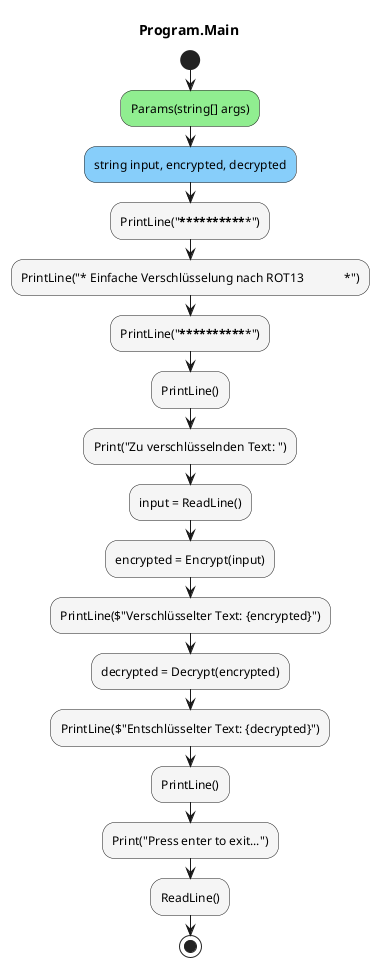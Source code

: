 @startuml Program.Main
title Program.Main
start
#LightGreen:Params(string[] args);
#LightSkyBlue:string input, encrypted, decrypted;
#WhiteSmoke:PrintLine("***************************************************");
#WhiteSmoke:PrintLine("* Einfache Verschlüsselung nach ROT13             *");
#WhiteSmoke:PrintLine("***************************************************");
#WhiteSmoke:PrintLine();
#WhiteSmoke:Print("Zu verschlüsselnden Text: ");
#WhiteSmoke:input = ReadLine();
#WhiteSmoke:encrypted = Encrypt(input);
#WhiteSmoke:PrintLine($"Verschlüsselter Text: {encrypted}");
#WhiteSmoke:decrypted = Decrypt(encrypted);
#WhiteSmoke:PrintLine($"Entschlüsselter Text: {decrypted}");
#WhiteSmoke:PrintLine();
#WhiteSmoke:Print("Press enter to exit...");
#WhiteSmoke:ReadLine();
stop
@enduml
